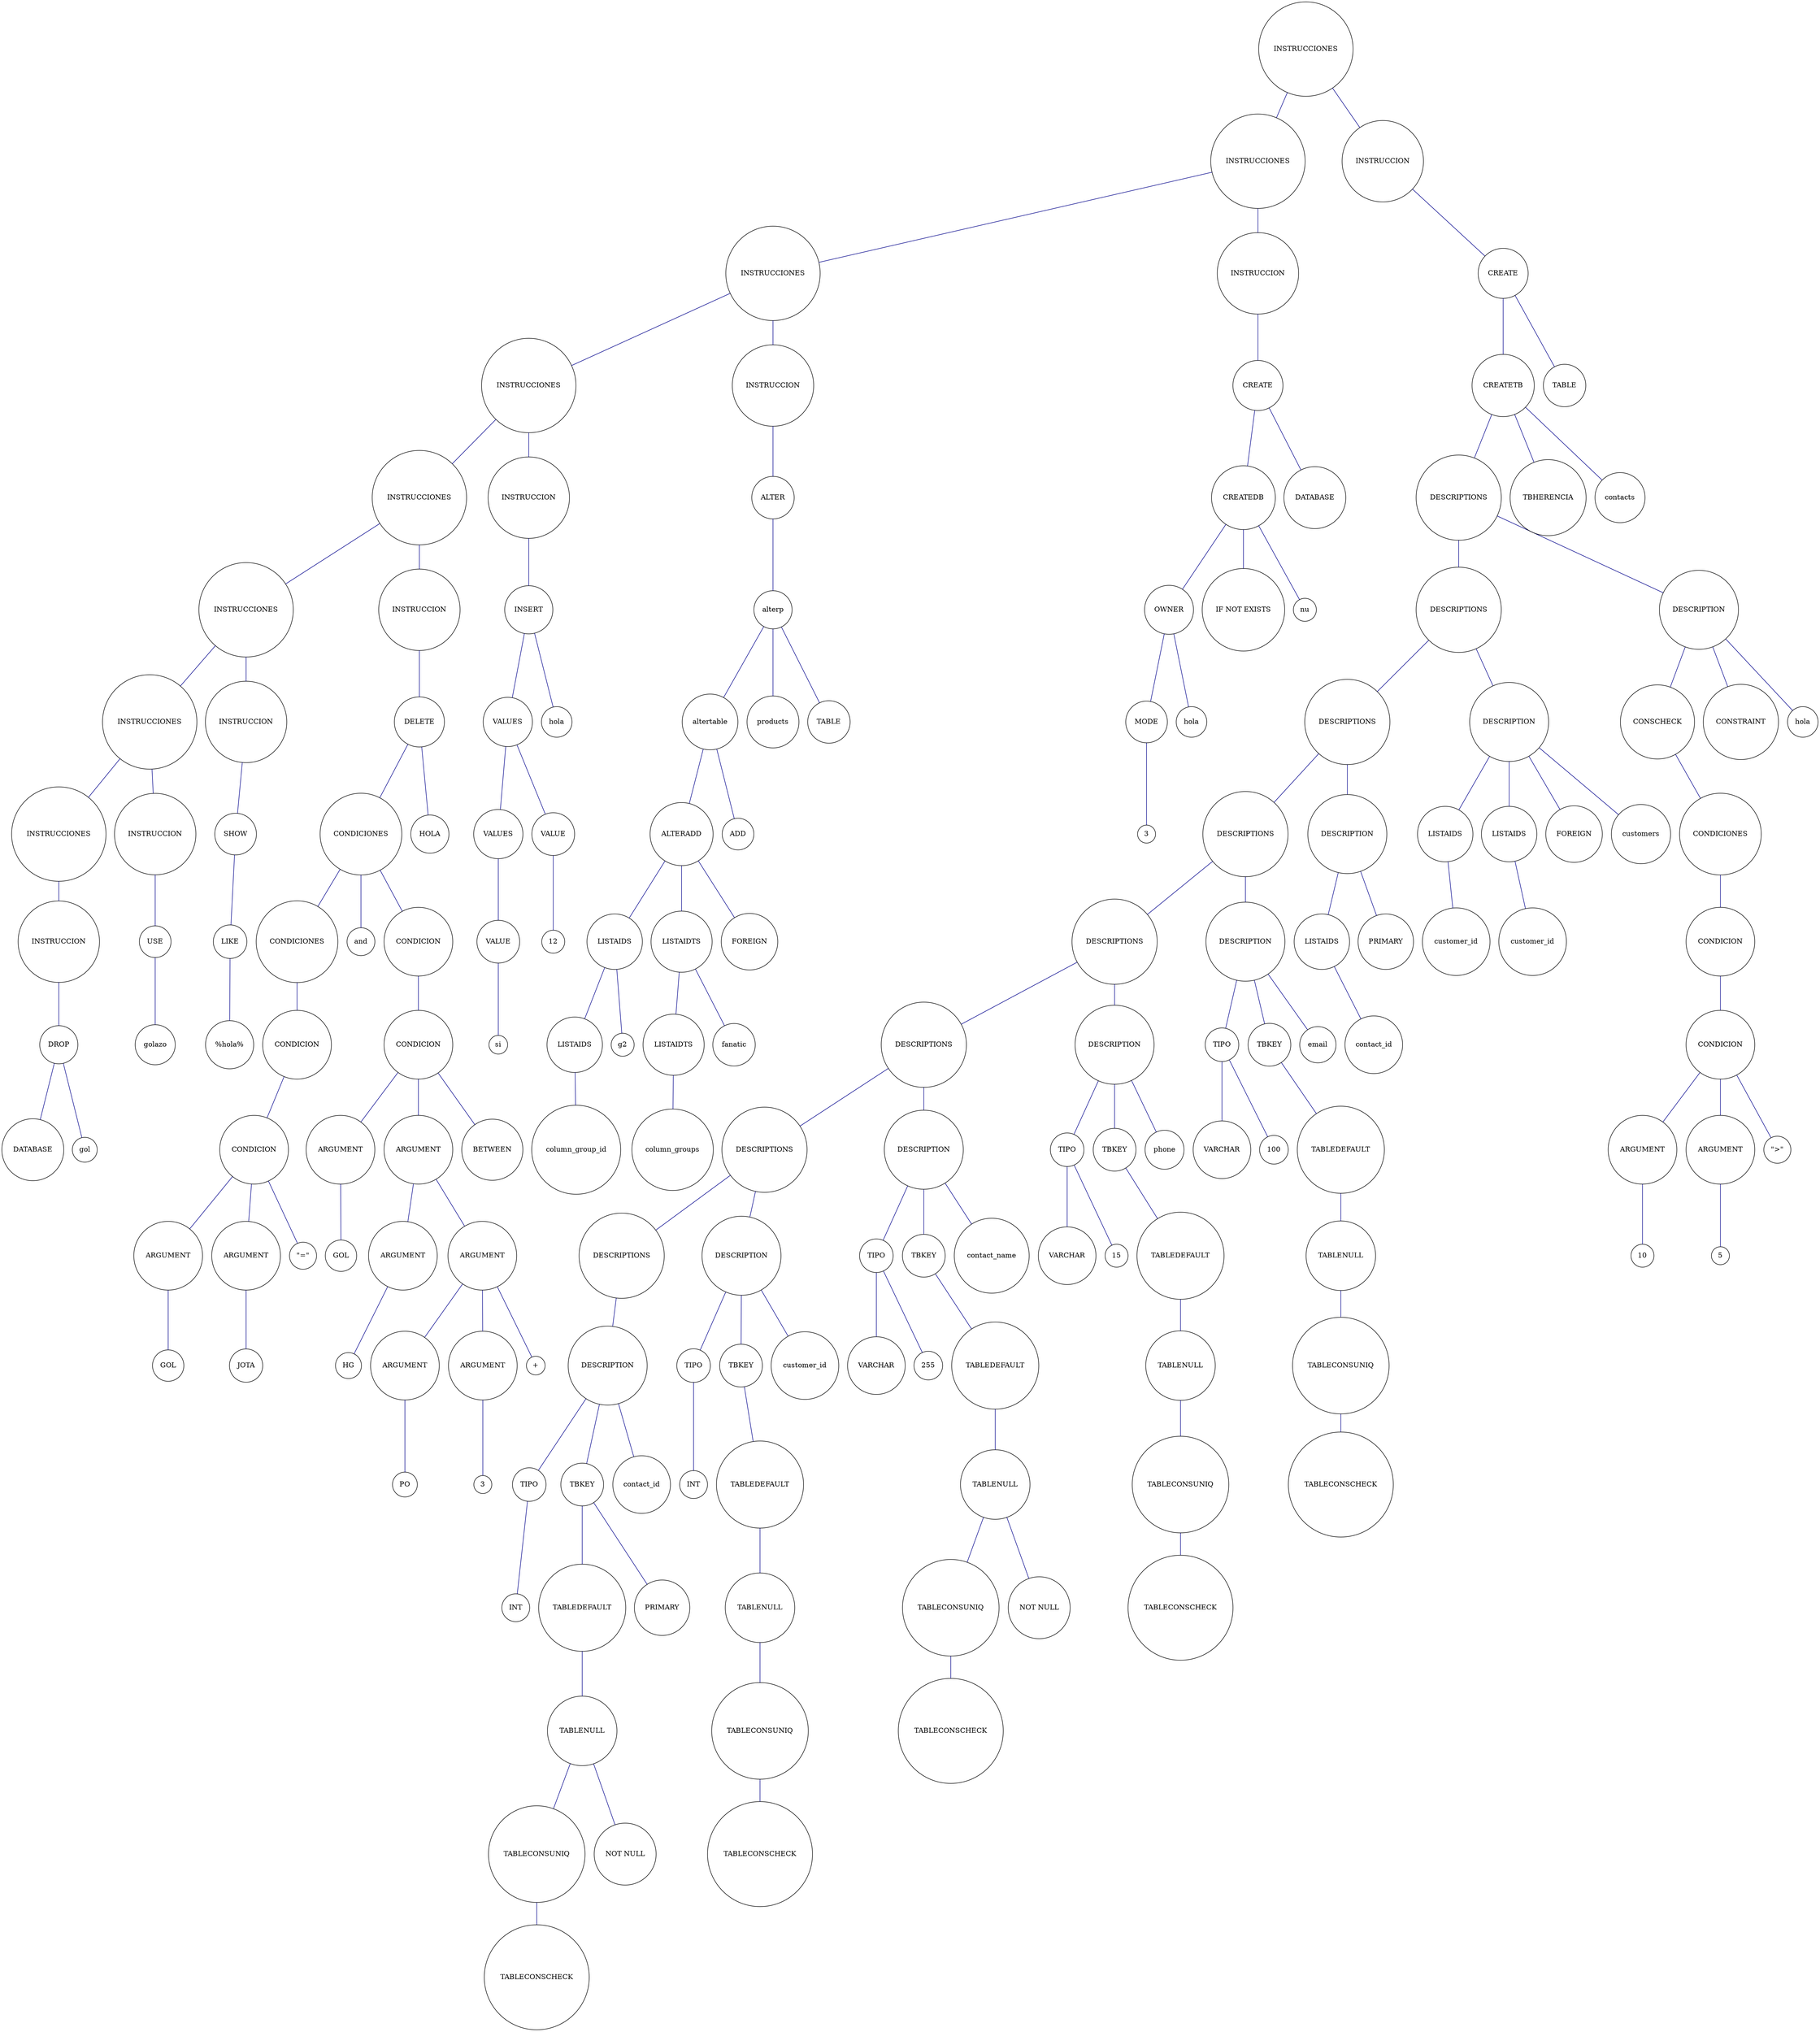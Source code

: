 graph {
	node [shape=circle]
	edge [color=blue4]
	splines=false
	1 [label=DROP]
	"1_DATABASE" [label=DATABASE]
	1 -- "1_DATABASE"
	"1_gol" [label=gol]
	1 -- "1_gol"
	2 [label=INSTRUCCION]
	2 -- 1
	3 [label=INSTRUCCIONES]
	3 -- 2
	4 [label=USE]
	"4_golazo" [label=golazo]
	4 -- "4_golazo"
	5 [label=INSTRUCCION]
	5 -- 4
	6 [label=INSTRUCCIONES]
	6 -- 3
	6 -- 5
	7 [label=LIKE]
	"7_%hola%" [label="%hola%"]
	7 -- "7_%hola%"
	8 [label=SHOW]
	8 -- 7
	9 [label=INSTRUCCION]
	9 -- 8
	10 [label=INSTRUCCIONES]
	10 -- 6
	10 -- 9
	11 [label=ARGUMENT]
	"11_GOL" [label=GOL]
	11 -- "11_GOL"
	12 [label=ARGUMENT]
	"12_JOTA" [label=JOTA]
	12 -- "12_JOTA"
	13 [label=CONDICION]
	13 -- 11
	"13_\"=\"" [label="\"=\""]
	13 -- "13_\"=\""
	13 -- 12
	14 [label=CONDICION]
	14 -- 13
	15 [label=CONDICIONES]
	15 -- 14
	16 [label=and]
	17 [label=ARGUMENT]
	"17_GOL" [label=GOL]
	17 -- "17_GOL"
	18 [label=ARGUMENT]
	"18_HG" [label=HG]
	18 -- "18_HG"
	19 [label=ARGUMENT]
	"19_PO" [label=PO]
	19 -- "19_PO"
	20 [label=ARGUMENT]
	"20_3" [label=3]
	20 -- "20_3"
	21 [label=ARGUMENT]
	21 -- 19
	"21_+" [label="+"]
	21 -- "21_+"
	21 -- 20
	22 [label=ARGUMENT]
	22 -- 18
	22 -- 21
	23 [label=CONDICION]
	23 -- 17
	"23_BETWEEN" [label=BETWEEN]
	23 -- "23_BETWEEN"
	23 -- 22
	24 [label=CONDICION]
	24 -- 23
	25 [label=CONDICIONES]
	25 -- 15
	25 -- 16
	25 -- 24
	26 [label=DELETE]
	"26_HOLA" [label=HOLA]
	26 -- "26_HOLA"
	26 -- 25
	27 [label=INSTRUCCION]
	27 -- 26
	28 [label=INSTRUCCIONES]
	28 -- 10
	28 -- 27
	29 [label=VALUE]
	"29_si" [label=si]
	29 -- "29_si"
	30 [label=VALUES]
	30 -- 29
	31 [label=VALUE]
	"31_12" [label=12]
	31 -- "31_12"
	32 [label=VALUES]
	32 -- 30
	32 -- 31
	33 [label=INSERT]
	"33_hola" [label=hola]
	33 -- "33_hola"
	33 -- 32
	34 [label=INSTRUCCION]
	34 -- 33
	35 [label=INSTRUCCIONES]
	35 -- 28
	35 -- 34
	36 [label=LISTAIDS]
	"36_column_group_id" [label=column_group_id]
	36 -- "36_column_group_id"
	37 [label=LISTAIDS]
	"37_g2" [label=g2]
	37 -- "37_g2"
	37 -- 36
	38 [label=LISTAIDTS]
	"38_column_groups" [label=column_groups]
	38 -- "38_column_groups"
	39 [label=LISTAIDTS]
	"39_fanatic" [label=fanatic]
	39 -- "39_fanatic"
	39 -- 38
	40 [label=ALTERADD]
	40 -- 37
	40 -- 39
	"40_FOREIGN" [label=FOREIGN]
	40 -- "40_FOREIGN"
	41 [label=altertable]
	"41_ADD" [label=ADD]
	41 -- "41_ADD"
	41 -- 40
	42 [label=alterp]
	"42_products" [label=products]
	42 -- "42_products"
	"42_TABLE" [label=TABLE]
	42 -- "42_TABLE"
	42 -- 41
	43 [label=ALTER]
	43 -- 42
	44 [label=INSTRUCCION]
	44 -- 43
	45 [label=INSTRUCCIONES]
	45 -- 35
	45 -- 44
	46 [label=MODE]
	"46_3" [label=3]
	46 -- "46_3"
	47 [label=OWNER]
	"47_hola" [label=hola]
	47 -- "47_hola"
	47 -- 46
	48 [label=CREATEDB]
	"48_IF NOT EXISTS" [label="IF NOT EXISTS"]
	48 -- "48_IF NOT EXISTS"
	"48_nu" [label=nu]
	48 -- "48_nu"
	48 -- 47
	49 [label=CREATE]
	"49_DATABASE" [label=DATABASE]
	49 -- "49_DATABASE"
	49 -- 48
	50 [label=INSTRUCCION]
	50 -- 49
	51 [label=INSTRUCCIONES]
	51 -- 45
	51 -- 50
	52 [label=TIPO]
	"52_INT" [label=INT]
	52 -- "52_INT"
	53 [label=TABLECONSCHECK]
	54 [label=TABLECONSUNIQ]
	54 -- 53
	55 [label=TABLENULL]
	"55_NOT NULL" [label="NOT NULL"]
	55 -- "55_NOT NULL"
	55 -- 54
	56 [label=TABLEDEFAULT]
	56 -- 55
	57 [label=TBKEY]
	"57_PRIMARY" [label=PRIMARY]
	57 -- "57_PRIMARY"
	57 -- 56
	58 [label=DESCRIPTION]
	"58_contact_id" [label=contact_id]
	58 -- "58_contact_id"
	58 -- 52
	58 -- 57
	59 [label=DESCRIPTIONS]
	59 -- 58
	60 [label=TIPO]
	"60_INT" [label=INT]
	60 -- "60_INT"
	61 [label=TABLECONSCHECK]
	62 [label=TABLECONSUNIQ]
	62 -- 61
	63 [label=TABLENULL]
	63 -- 62
	64 [label=TABLEDEFAULT]
	64 -- 63
	65 [label=TBKEY]
	65 -- 64
	66 [label=DESCRIPTION]
	"66_customer_id" [label=customer_id]
	66 -- "66_customer_id"
	66 -- 60
	66 -- 65
	67 [label=DESCRIPTIONS]
	67 -- 59
	67 -- 66
	68 [label=TIPO]
	"68_VARCHAR" [label=VARCHAR]
	68 -- "68_VARCHAR"
	"68_255" [label=255]
	68 -- "68_255"
	69 [label=TABLECONSCHECK]
	70 [label=TABLECONSUNIQ]
	70 -- 69
	71 [label=TABLENULL]
	"71_NOT NULL" [label="NOT NULL"]
	71 -- "71_NOT NULL"
	71 -- 70
	72 [label=TABLEDEFAULT]
	72 -- 71
	73 [label=TBKEY]
	73 -- 72
	74 [label=DESCRIPTION]
	"74_contact_name" [label=contact_name]
	74 -- "74_contact_name"
	74 -- 68
	74 -- 73
	75 [label=DESCRIPTIONS]
	75 -- 67
	75 -- 74
	76 [label=TIPO]
	"76_VARCHAR" [label=VARCHAR]
	76 -- "76_VARCHAR"
	"76_15" [label=15]
	76 -- "76_15"
	77 [label=TABLECONSCHECK]
	78 [label=TABLECONSUNIQ]
	78 -- 77
	79 [label=TABLENULL]
	79 -- 78
	80 [label=TABLEDEFAULT]
	80 -- 79
	81 [label=TBKEY]
	81 -- 80
	82 [label=DESCRIPTION]
	"82_phone" [label=phone]
	82 -- "82_phone"
	82 -- 76
	82 -- 81
	83 [label=DESCRIPTIONS]
	83 -- 75
	83 -- 82
	84 [label=TIPO]
	"84_VARCHAR" [label=VARCHAR]
	84 -- "84_VARCHAR"
	"84_100" [label=100]
	84 -- "84_100"
	85 [label=TABLECONSCHECK]
	86 [label=TABLECONSUNIQ]
	86 -- 85
	87 [label=TABLENULL]
	87 -- 86
	88 [label=TABLEDEFAULT]
	88 -- 87
	89 [label=TBKEY]
	89 -- 88
	90 [label=DESCRIPTION]
	"90_email" [label=email]
	90 -- "90_email"
	90 -- 84
	90 -- 89
	91 [label=DESCRIPTIONS]
	91 -- 83
	91 -- 90
	92 [label=LISTAIDS]
	"92_contact_id" [label=contact_id]
	92 -- "92_contact_id"
	93 [label=DESCRIPTION]
	"93_PRIMARY" [label=PRIMARY]
	93 -- "93_PRIMARY"
	93 -- 92
	94 [label=DESCRIPTIONS]
	94 -- 91
	94 -- 93
	95 [label=LISTAIDS]
	"95_customer_id" [label=customer_id]
	95 -- "95_customer_id"
	96 [label=LISTAIDS]
	"96_customer_id" [label=customer_id]
	96 -- "96_customer_id"
	97 [label=DESCRIPTION]
	"97_FOREIGN" [label=FOREIGN]
	97 -- "97_FOREIGN"
	97 -- 95
	"97_customers" [label=customers]
	97 -- "97_customers"
	97 -- 96
	98 [label=DESCRIPTIONS]
	98 -- 94
	98 -- 97
	99 [label=ARGUMENT]
	"99_10" [label=10]
	99 -- "99_10"
	100 [label=ARGUMENT]
	"100_5" [label=5]
	100 -- "100_5"
	101 [label=CONDICION]
	101 -- 99
	"101_\">\"" [label="\">\""]
	101 -- "101_\">\""
	101 -- 100
	102 [label=CONDICION]
	102 -- 101
	103 [label=CONDICIONES]
	103 -- 102
	104 [label=CONSCHECK]
	104 -- 103
	105 [label=DESCRIPTION]
	"105_CONSTRAINT" [label=CONSTRAINT]
	105 -- "105_CONSTRAINT"
	"105_hola" [label=hola]
	105 -- "105_hola"
	105 -- 104
	106 [label=DESCRIPTIONS]
	106 -- 98
	106 -- 105
	107 [label=TBHERENCIA]
	108 [label=CREATETB]
	"108_contacts" [label=contacts]
	108 -- "108_contacts"
	108 -- 106
	108 -- 107
	109 [label=CREATE]
	"109_TABLE" [label=TABLE]
	109 -- "109_TABLE"
	109 -- 108
	110 [label=INSTRUCCION]
	110 -- 109
	111 [label=INSTRUCCIONES]
	111 -- 51
	111 -- 110
}
